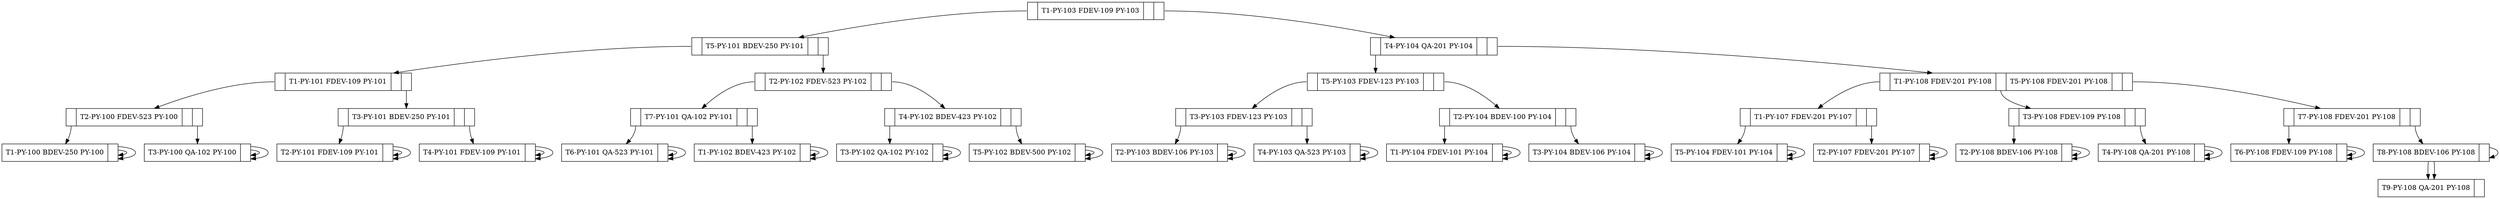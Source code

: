 digraph arbol { 
node[shape=record]R3540[label="<C1>|T1-PY-103  
FDEV-109  
PY-103||<C2>"];
R1542[label="<C1>|T5-PY-101  
BDEV-250  
PY-101||<C2>"];
R1538[label="<C1>|T1-PY-101  
FDEV-109  
PY-101||<C2>"];
R538[label="<C1>|T2-PY-100  
FDEV-523  
PY-100||<C2>"];
R537[label="<C1>|T1-PY-100  
BDEV-250  
PY-100||<C2>"];
R537[label="T1-PY-100  
BDEV-250  
PY-100|"];
R537[label="T1-PY-100  
BDEV-250  
PY-100|"];
R539[label="<C1>|T3-PY-100  
QA-102  
PY-100||<C2>"];
R539[label="T3-PY-100  
QA-102  
PY-100|"];
R539[label="T3-PY-100  
QA-102  
PY-100|"];
R1540[label="<C1>|T3-PY-101  
BDEV-250  
PY-101||<C2>"];
R1539[label="<C1>|T2-PY-101  
FDEV-109  
PY-101||<C2>"];
R1539[label="T2-PY-101  
FDEV-109  
PY-101|"];
R1539[label="T2-PY-101  
FDEV-109  
PY-101|"];
R1541[label="<C1>|T4-PY-101  
FDEV-109  
PY-101||<C2>"];
R1541[label="T4-PY-101  
FDEV-109  
PY-101|"];
R1541[label="T4-PY-101  
FDEV-109  
PY-101|"];
R2540[label="<C1>|T2-PY-102  
FDEV-523  
PY-102||<C2>"];
R1544[label="<C1>|T7-PY-101  
QA-102  
PY-101||<C2>"];
R1543[label="<C1>|T6-PY-101  
QA-523  
PY-101||<C2>"];
R1543[label="T6-PY-101  
QA-523  
PY-101|"];
R1543[label="T6-PY-101  
QA-523  
PY-101|"];
R2539[label="<C1>|T1-PY-102  
BDEV-423  
PY-102||<C2>"];
R2539[label="T1-PY-102  
BDEV-423  
PY-102|"];
R2539[label="T1-PY-102  
BDEV-423  
PY-102|"];
R2542[label="<C1>|T4-PY-102  
BDEV-423  
PY-102||<C2>"];
R2541[label="<C1>|T3-PY-102  
QA-102  
PY-102||<C2>"];
R2541[label="T3-PY-102  
QA-102  
PY-102|"];
R2541[label="T3-PY-102  
QA-102  
PY-102|"];
R2543[label="<C1>|T5-PY-102  
BDEV-500  
PY-102||<C2>"];
R2543[label="T5-PY-102  
BDEV-500  
PY-102|"];
R2543[label="T5-PY-102  
BDEV-500  
PY-102|"];
R4544[label="<C1>|T4-PY-104  
QA-201  
PY-104||<C2>"];
R3544[label="<C1>|T5-PY-103  
FDEV-123  
PY-103||<C2>"];
R3542[label="<C1>|T3-PY-103  
FDEV-123  
PY-103||<C2>"];
R3541[label="<C1>|T2-PY-103  
BDEV-106  
PY-103||<C2>"];
R3541[label="T2-PY-103  
BDEV-106  
PY-103|"];
R3541[label="T2-PY-103  
BDEV-106  
PY-103|"];
R3543[label="<C1>|T4-PY-103  
QA-523  
PY-103||<C2>"];
R3543[label="T4-PY-103  
QA-523  
PY-103|"];
R3543[label="T4-PY-103  
QA-523  
PY-103|"];
R4542[label="<C1>|T2-PY-104  
BDEV-100  
PY-104||<C2>"];
R4541[label="<C1>|T1-PY-104  
FDEV-101  
PY-104||<C2>"];
R4541[label="T1-PY-104  
FDEV-101  
PY-104|"];
R4541[label="T1-PY-104  
FDEV-101  
PY-104|"];
R4543[label="<C1>|T3-PY-104  
BDEV-106  
PY-104||<C2>"];
R4543[label="T3-PY-104  
BDEV-106  
PY-104|"];
R4543[label="T3-PY-104  
BDEV-106  
PY-104|"];
R8545[label="<C1>|T1-PY-108  
FDEV-201  
PY-108|<C2>|T5-PY-108  
FDEV-201  
PY-108||<C3>"];
R7544[label="<C1>|T1-PY-107  
FDEV-201  
PY-107||<C2>"];
R4545[label="<C1>|T5-PY-104  
FDEV-101  
PY-104||<C2>"];
R4545[label="T5-PY-104  
FDEV-101  
PY-104|"];
R4545[label="T5-PY-104  
FDEV-101  
PY-104|"];
R7545[label="<C1>|T2-PY-107  
FDEV-201  
PY-107||<C2>"];
R7545[label="T2-PY-107  
FDEV-201  
PY-107|"];
R7545[label="T2-PY-107  
FDEV-201  
PY-107|"];
R8547[label="<C1>|T3-PY-108  
FDEV-109  
PY-108||<C2>"];
R8546[label="<C1>|T2-PY-108  
BDEV-106  
PY-108||<C2>"];
R8546[label="T2-PY-108  
BDEV-106  
PY-108|"];
R8546[label="T2-PY-108  
BDEV-106  
PY-108|"];
R8548[label="<C1>|T4-PY-108  
QA-201  
PY-108||<C2>"];
R8548[label="T4-PY-108  
QA-201  
PY-108|"];
R8548[label="T4-PY-108  
QA-201  
PY-108|"];
R8551[label="<C1>|T7-PY-108  
FDEV-201  
PY-108||<C2>"];
R8550[label="<C1>|T6-PY-108  
FDEV-109  
PY-108||<C2>"];
R8550[label="T6-PY-108  
FDEV-109  
PY-108|"];
R8550[label="T6-PY-108  
FDEV-109  
PY-108|"];
R8552[label="<C1>|T8-PY-108  
BDEV-106  
PY-108|<C2>|T9-PY-108  
QA-201  
PY-108||<C3>"];
R8552[label="T8-PY-108  
BDEV-106  
PY-108|"];
R8553[label="T9-PY-108  
QA-201  
PY-108|"];
R8553[label="T9-PY-108  
QA-201  
PY-108|"];
R3540:C1 -> R1542;
R1542:C1 -> R1538;
R1538:C1 -> R538;
R538:C1 -> R537;
R537:C1 -> R537;
R537:C2 -> R537;
R538:C2 -> R539;
R539:C1 -> R539;
R539:C2 -> R539;
R1538:C2 -> R1540;
R1540:C1 -> R1539;
R1539:C1 -> R1539;
R1539:C2 -> R1539;
R1540:C2 -> R1541;
R1541:C1 -> R1541;
R1541:C2 -> R1541;
R1542:C2 -> R2540;
R2540:C1 -> R1544;
R1544:C1 -> R1543;
R1543:C1 -> R1543;
R1543:C2 -> R1543;
R1544:C2 -> R2539;
R2539:C1 -> R2539;
R2539:C2 -> R2539;
R2540:C2 -> R2542;
R2542:C1 -> R2541;
R2541:C1 -> R2541;
R2541:C2 -> R2541;
R2542:C2 -> R2543;
R2543:C1 -> R2543;
R2543:C2 -> R2543;
R3540:C2 -> R4544;
R4544:C1 -> R3544;
R3544:C1 -> R3542;
R3542:C1 -> R3541;
R3541:C1 -> R3541;
R3541:C2 -> R3541;
R3542:C2 -> R3543;
R3543:C1 -> R3543;
R3543:C2 -> R3543;
R3544:C2 -> R4542;
R4542:C1 -> R4541;
R4541:C1 -> R4541;
R4541:C2 -> R4541;
R4542:C2 -> R4543;
R4543:C1 -> R4543;
R4543:C2 -> R4543;
R4544:C2 -> R8545;
R8545:C1 -> R7544;
R7544:C1 -> R4545;
R4545:C1 -> R4545;
R4545:C2 -> R4545;
R7544:C2 -> R7545;
R7545:C1 -> R7545;
R7545:C2 -> R7545;
R8545:C2 -> R8547;
R8547:C1 -> R8546;
R8546:C1 -> R8546;
R8546:C2 -> R8546;
R8547:C2 -> R8548;
R8548:C1 -> R8548;
R8548:C2 -> R8548;
R8545:C3 -> R8551;
R8551:C1 -> R8550;
R8550:C1 -> R8550;
R8550:C2 -> R8550;
R8551:C2 -> R8552;
R8552:C1 -> R8552;
R8552:C2 -> R8553;
R8552:C3 -> R8553;
}